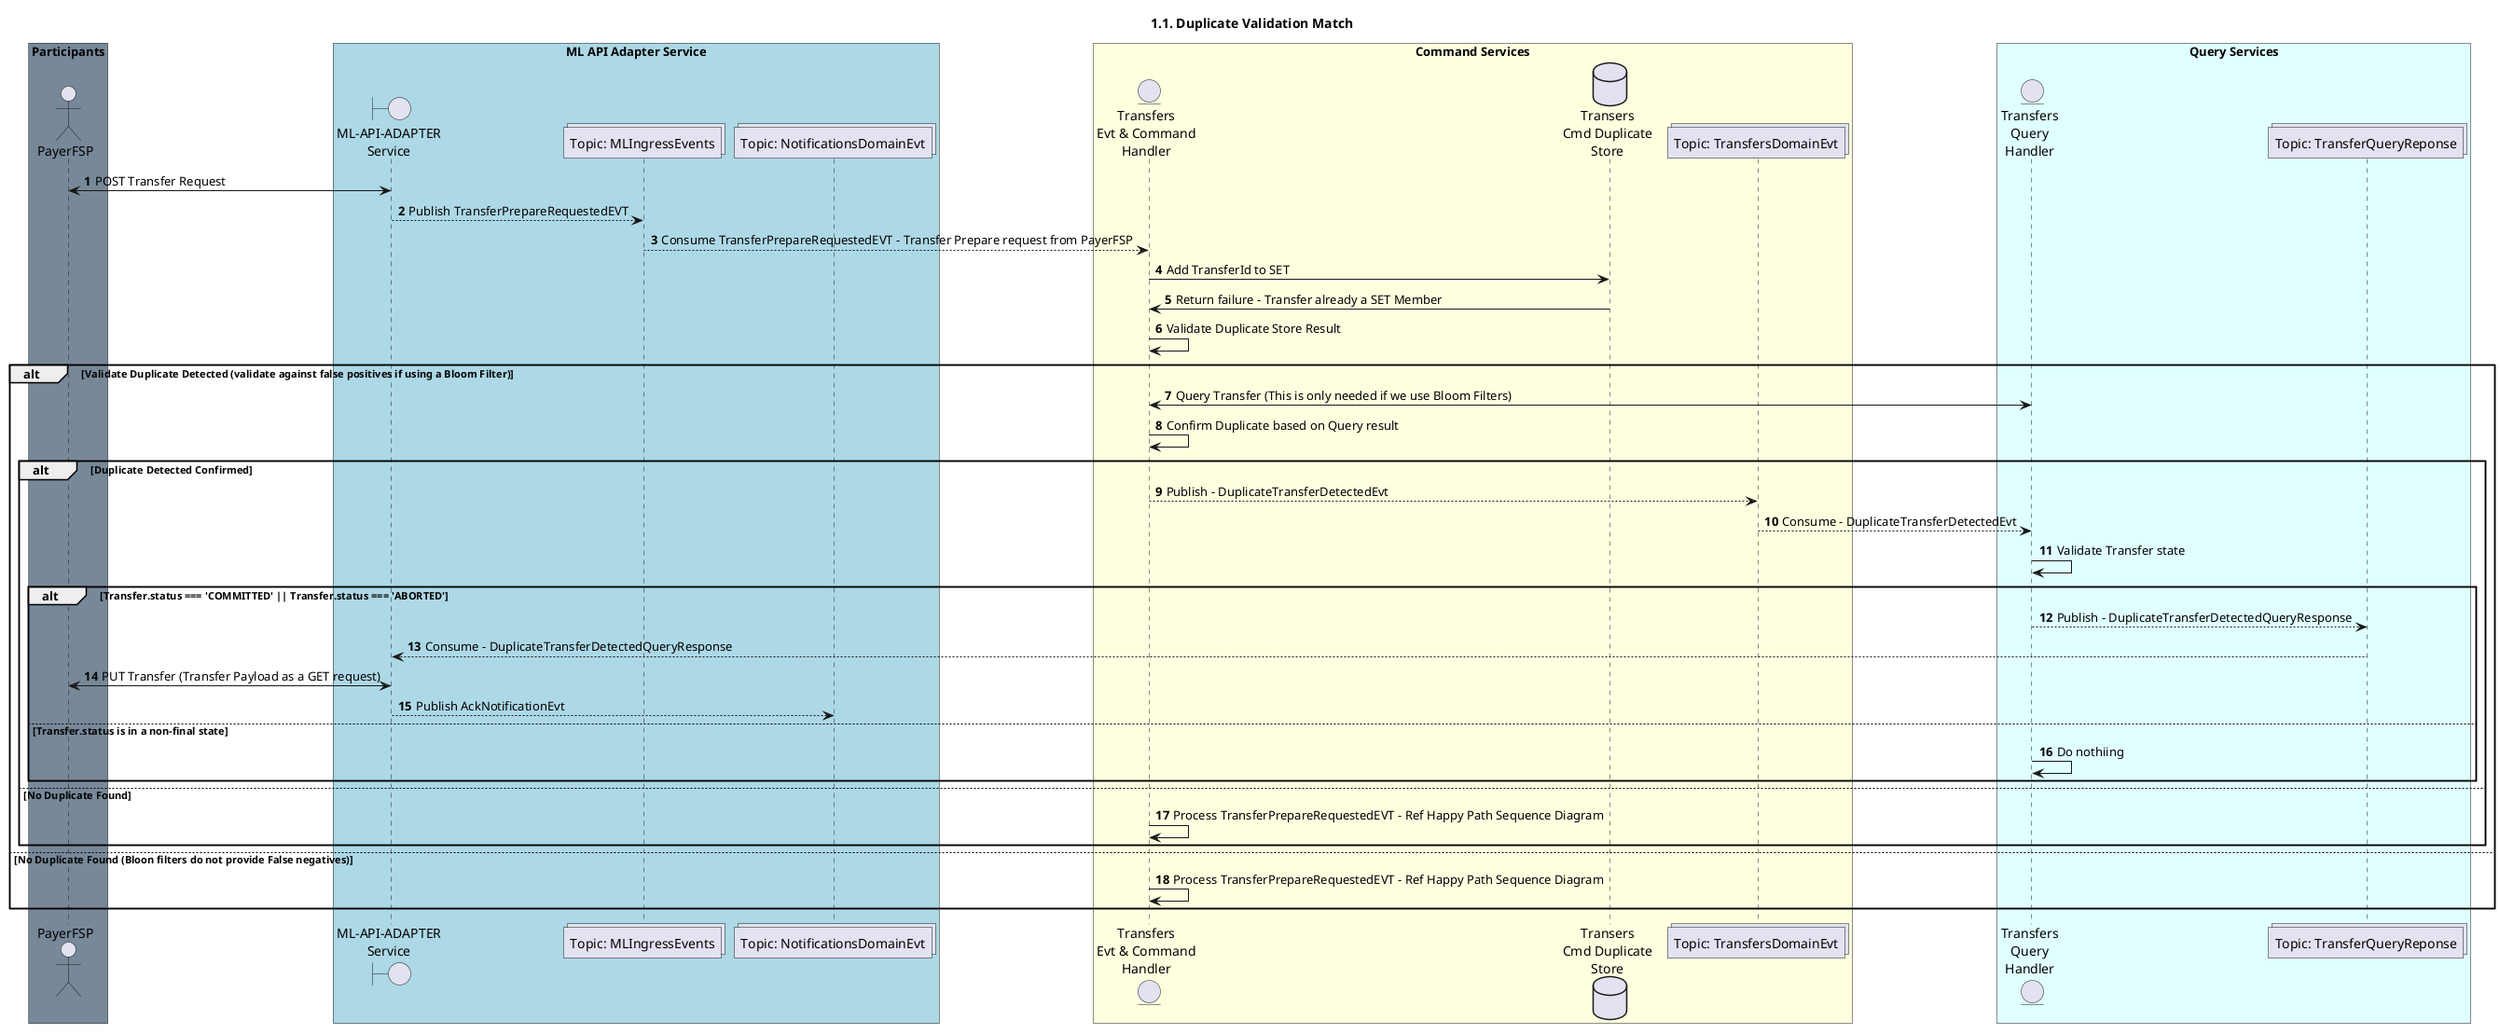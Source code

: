 /'*****
 License
 --------------
 Copyright © 2017 Bill & Melinda Gates Foundation
 The Mojaloop files are made available by the Bill & Melinda Gates Foundation under the Apache License, Version 2.0 (the "License") and you may not use these files except in compliance with the License. You may obtain a copy of the License at

 http://www.apache.org/licenses/LICENSE-2.0

 Unless required by applicable law or agreed to in writing, the Mojaloop files are distributed on an "AS IS" BASIS, WITHOUT WARRANTIES OR CONDITIONS OF ANY KIND, either express or implied. See the License for the specific language governing permissions and limitations under the License.

 Contributors
 --------------
 This is the official list (alphabetical ordering) of the Mojaloop project contributors for this file.
 Names of the original copyright holders (individuals or organizations)
 should be listed with a '*' in the first column. People who have
 contributed from an organization can be listed under the organization
 that actually holds the copyright for their contributions (see the
 Gates Foundation organization for an example). Those individuals should have
 their names indented and be marked with a '-'. Email address can be added
 optionally within square brackets <email>.

 * Gates Foundation
 - Name Surname <name.surname@gatesfoundation.com>

 * Coil
 - Donovan Changfoot <donovan.changfoot@coil.com>

 * Crosslake
 - Pedro Sousa Barreto <pedrob@crosslaketech.com>

 * ModusBox
 - Miguel de Barros <miguel.debarros@modusbox.com>
 - Roman Pietrzak <roman.pietrzak@modusbox.com>

 --------------
******'/

@startuml
' declate title
title 1.1. Duplicate Validation Match

autonumber
' Actor Keys:
' boundary - APIs/Interfaces, etc
' collections - Kafka Topics
' control - Event Handlers
' entity - Command Handlers
' database - Persistance Store

' declare actors
actor "PayerFSP" as PAYER
boundary "ML-API-ADAPTER\nService" as MLAPI
' boundary "ML-API-ADAPTER\nNotification Handler" as MLNOTIFY
entity "Transfers\nEvt & Command\nHandler" as TRANSFERS
' entity "Participants Evt &\nCommand Handler" as PARTICIPANTS
entity "Transfers\nQuery\nHandler" as TRANSFER_QUERY
' control "TransfersEvt" as cTRANSFER
' entity "TransfersCmd" as eTRANSFER
' control "ParticipantsEvt" as cPARTICIPANT
' entity "ParticipantsCmd" as ePARTICIPANT
' database "Transfer Store" as dTRANSFER
' database "Participant Store" as dPARTICIPANT
database "Transers\nCmd Duplicate\nStore" as TRANSFERS_DUPLICATE_STORE
' database "Transfer Query Store" as TRANSFER_QUERY_STORE
' collections "Topic: TransferQuery" as TOPIC_TRANSFER_QUERY
collections "Topic: TransfersDomainEvt" as TOPIC_TRANSFERS_EVT
collections "Topic: MLIngressEvents" as TOPIC_MLINGRESS_EVT
collections "Topic: NotificationsDomainEvt" as TOPIC_NOTIFICATIONS_EVT
collections "Topic: TransferQueryReponse" as TOPIC_TRANSFER_QUERY_RESPONSE

box "Participants" #LightSlateGrey
  participant PAYER
end box

box "ML API Adapter Service" #LightBlue
  participant MLAPI
  participant TOPIC_MLINGRESS_EVT
  participant TOPIC_NOTIFICATIONS_EVT
end box

box "Command Services" #LightYellow
  participant TRANSFERS
  participant TRANSFERS_DUPLICATE_STORE
  participant TOPIC_TRANSFERS_EVT
end box

box "Query Services" #LightCyan
  participant TRANSFER_QUERY
  participant TOPIC_TRANSFER_QUERY_RESPONSE
end box

' start flow
PAYER <-> MLAPI: POST Transfer Request

MLAPI --> TOPIC_MLINGRESS_EVT: Publish TransferPrepareRequestedEVT

TOPIC_MLINGRESS_EVT --> TRANSFERS: Consume TransferPrepareRequestedEVT - Transfer Prepare request from PayerFSP

  TRANSFERS -> TRANSFERS_DUPLICATE_STORE: Add TransferId to SET

  TRANSFERS_DUPLICATE_STORE -> TRANSFERS: Return failure - Transfer already a SET Member

  TRANSFERS -> TRANSFERS: Validate Duplicate Store Result

  alt Validate Duplicate Detected (validate against false positives if using a Bloom Filter)
  
    TRANSFERS <-> TRANSFER_QUERY: Query Transfer (This is only needed if we use Bloom Filters)
  
    TRANSFERS -> TRANSFERS: Confirm Duplicate based on Query result
    
    alt Duplicate Detected Confirmed

      TRANSFERS --> TOPIC_TRANSFERS_EVT: Publish - DuplicateTransferDetectedEvt

      TOPIC_TRANSFERS_EVT --> TRANSFER_QUERY: Consume - DuplicateTransferDetectedEvt
        TRANSFER_QUERY -> TRANSFER_QUERY: Validate Transfer state
        alt Transfer.status === 'COMMITTED' || Transfer.status === 'ABORTED'
          TRANSFER_QUERY --> TOPIC_TRANSFER_QUERY_RESPONSE: Publish - DuplicateTransferDetectedQueryResponse
          TOPIC_TRANSFER_QUERY_RESPONSE --> MLAPI: Consume - DuplicateTransferDetectedQueryResponse
          MLAPI <-> PAYER: PUT Transfer (Transfer Payload as a GET request)
          MLAPI --> TOPIC_NOTIFICATIONS_EVT: Publish AckNotificationEvt
        else Transfer.status is in a non-final state
          TRANSFER_QUERY -> TRANSFER_QUERY: Do nothiing
        end
    else No Duplicate Found
      TRANSFERS -> TRANSFERS: Process TransferPrepareRequestedEVT - Ref Happy Path Sequence Diagram
    end

  else No Duplicate Found (Bloon filters do not provide False negatives)
  TRANSFERS -> TRANSFERS: Process TransferPrepareRequestedEVT - Ref Happy Path Sequence Diagram
  end

@enduml
